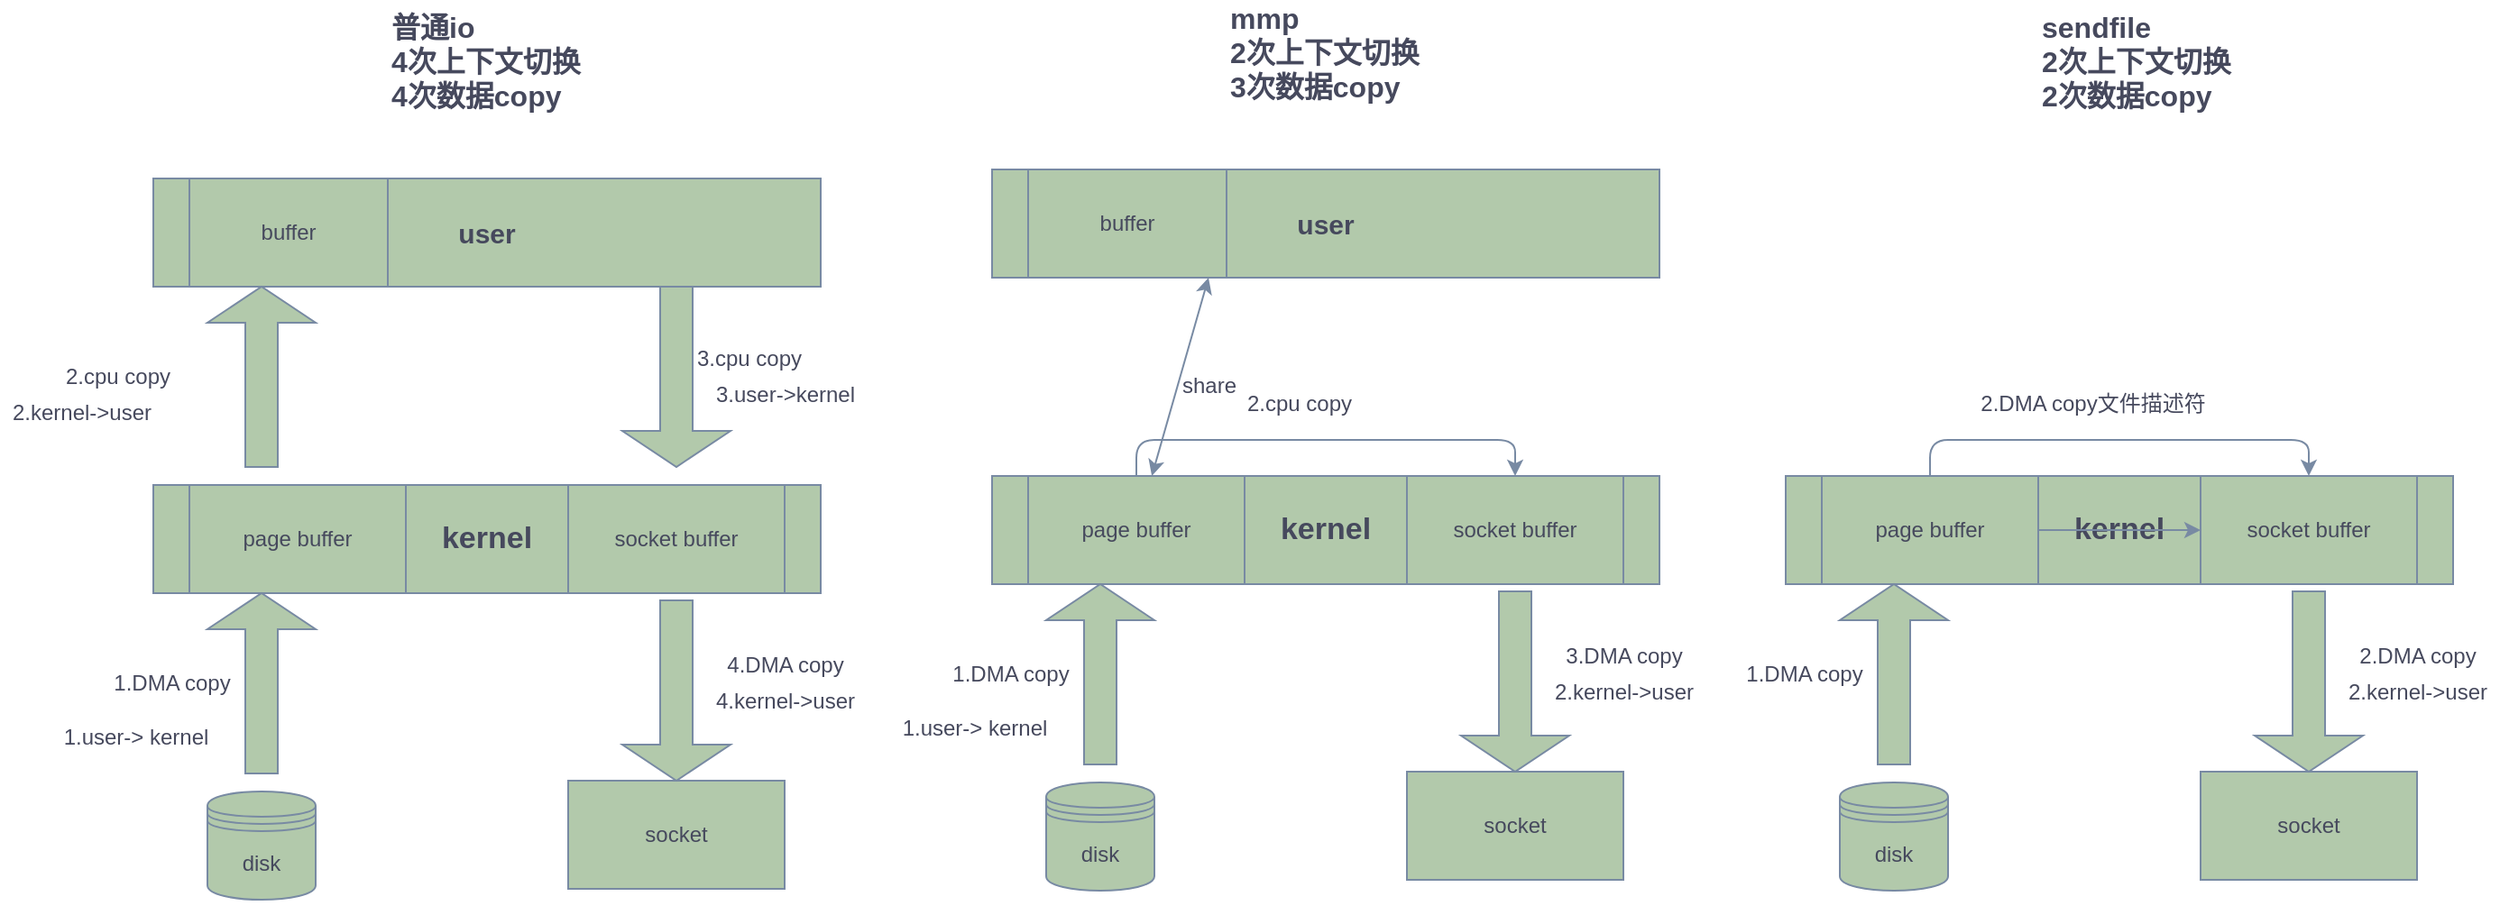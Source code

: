 <mxfile version="14.1.8" type="github">
  <diagram id="RCrtotf_OM2YPNhnRVai" name="Page-1">
    <mxGraphModel dx="1554" dy="1387" grid="1" gridSize="10" guides="1" tooltips="1" connect="1" arrows="1" fold="1" page="1" pageScale="1" pageWidth="1169" pageHeight="827" math="0" shadow="0">
      <root>
        <mxCell id="0" />
        <mxCell id="1" parent="0" />
        <mxCell id="_S2pbEpNZDqIVIiWVbUG-1" value="&lt;b&gt;&lt;font style=&quot;font-size: 17px&quot;&gt;kernel&lt;/font&gt;&lt;/b&gt;" style="rounded=0;whiteSpace=wrap;html=1;fillColor=#B2C9AB;strokeColor=#788AA3;fontColor=#46495D;" vertex="1" parent="1">
          <mxGeometry x="95" y="220" width="370" height="60" as="geometry" />
        </mxCell>
        <mxCell id="_S2pbEpNZDqIVIiWVbUG-2" value="&lt;b&gt;&lt;font style=&quot;font-size: 15px&quot;&gt;user&lt;/font&gt;&lt;/b&gt;" style="rounded=0;whiteSpace=wrap;html=1;fillColor=#B2C9AB;strokeColor=#788AA3;fontColor=#46495D;" vertex="1" parent="1">
          <mxGeometry x="95" y="50" width="370" height="60" as="geometry" />
        </mxCell>
        <mxCell id="_S2pbEpNZDqIVIiWVbUG-3" value="buffer" style="rounded=0;whiteSpace=wrap;html=1;fillColor=#B2C9AB;strokeColor=#788AA3;fontColor=#46495D;" vertex="1" parent="1">
          <mxGeometry x="115" y="50" width="110" height="60" as="geometry" />
        </mxCell>
        <mxCell id="_S2pbEpNZDqIVIiWVbUG-4" value="socket buffer" style="rounded=0;whiteSpace=wrap;html=1;fillColor=#B2C9AB;strokeColor=#788AA3;fontColor=#46495D;" vertex="1" parent="1">
          <mxGeometry x="325" y="220" width="120" height="60" as="geometry" />
        </mxCell>
        <mxCell id="_S2pbEpNZDqIVIiWVbUG-5" value="page buffer" style="rounded=0;whiteSpace=wrap;html=1;fillColor=#B2C9AB;strokeColor=#788AA3;fontColor=#46495D;" vertex="1" parent="1">
          <mxGeometry x="115" y="220" width="120" height="60" as="geometry" />
        </mxCell>
        <mxCell id="_S2pbEpNZDqIVIiWVbUG-7" value="socket" style="rounded=0;whiteSpace=wrap;html=1;fillColor=#B2C9AB;strokeColor=#788AA3;fontColor=#46495D;" vertex="1" parent="1">
          <mxGeometry x="325" y="384" width="120" height="60" as="geometry" />
        </mxCell>
        <mxCell id="_S2pbEpNZDqIVIiWVbUG-9" style="edgeStyle=orthogonalEdgeStyle;rounded=0;orthogonalLoop=1;jettySize=auto;html=1;exitX=0.5;exitY=1;exitDx=0;exitDy=0;exitPerimeter=0;strokeColor=#788AA3;fontColor=#46495D;" edge="1" parent="1">
          <mxGeometry relative="1" as="geometry">
            <mxPoint x="75" y="454" as="sourcePoint" />
            <mxPoint x="75" y="454" as="targetPoint" />
          </mxGeometry>
        </mxCell>
        <mxCell id="_S2pbEpNZDqIVIiWVbUG-10" value="disk" style="shape=datastore;whiteSpace=wrap;html=1;fillColor=#B2C9AB;strokeColor=#788AA3;fontColor=#46495D;" vertex="1" parent="1">
          <mxGeometry x="125" y="390" width="60" height="60" as="geometry" />
        </mxCell>
        <mxCell id="_S2pbEpNZDqIVIiWVbUG-11" value="" style="shape=singleArrow;direction=north;whiteSpace=wrap;html=1;fillColor=#B2C9AB;strokeColor=#788AA3;fontColor=#46495D;" vertex="1" parent="1">
          <mxGeometry x="125" y="280" width="60" height="100" as="geometry" />
        </mxCell>
        <mxCell id="_S2pbEpNZDqIVIiWVbUG-12" value="" style="shape=singleArrow;direction=south;whiteSpace=wrap;html=1;fillColor=#B2C9AB;strokeColor=#788AA3;fontColor=#46495D;" vertex="1" parent="1">
          <mxGeometry x="355" y="284" width="60" height="100" as="geometry" />
        </mxCell>
        <mxCell id="_S2pbEpNZDqIVIiWVbUG-13" value="" style="shape=singleArrow;direction=north;whiteSpace=wrap;html=1;fillColor=#B2C9AB;strokeColor=#788AA3;fontColor=#46495D;" vertex="1" parent="1">
          <mxGeometry x="125" y="110" width="60" height="100" as="geometry" />
        </mxCell>
        <mxCell id="_S2pbEpNZDqIVIiWVbUG-15" value="" style="shape=singleArrow;direction=south;whiteSpace=wrap;html=1;fillColor=#B2C9AB;strokeColor=#788AA3;fontColor=#46495D;" vertex="1" parent="1">
          <mxGeometry x="355" y="110" width="60" height="100" as="geometry" />
        </mxCell>
        <mxCell id="_S2pbEpNZDqIVIiWVbUG-16" value="1.DMA copy" style="text;html=1;align=center;verticalAlign=middle;resizable=0;points=[];autosize=1;fontColor=#46495D;" vertex="1" parent="1">
          <mxGeometry x="65" y="320" width="80" height="20" as="geometry" />
        </mxCell>
        <mxCell id="_S2pbEpNZDqIVIiWVbUG-17" value="2.cpu copy" style="text;html=1;align=center;verticalAlign=middle;resizable=0;points=[];autosize=1;fontColor=#46495D;" vertex="1" parent="1">
          <mxGeometry x="40" y="150" width="70" height="20" as="geometry" />
        </mxCell>
        <mxCell id="_S2pbEpNZDqIVIiWVbUG-18" value="3.cpu copy" style="text;html=1;align=center;verticalAlign=middle;resizable=0;points=[];autosize=1;fontColor=#46495D;" vertex="1" parent="1">
          <mxGeometry x="390" y="140" width="70" height="20" as="geometry" />
        </mxCell>
        <mxCell id="_S2pbEpNZDqIVIiWVbUG-19" value="4.DMA copy" style="text;html=1;align=center;verticalAlign=middle;resizable=0;points=[];autosize=1;fontColor=#46495D;" vertex="1" parent="1">
          <mxGeometry x="405" y="310" width="80" height="20" as="geometry" />
        </mxCell>
        <mxCell id="_S2pbEpNZDqIVIiWVbUG-20" value="1.user-&amp;gt; kernel" style="text;html=1;align=center;verticalAlign=middle;resizable=0;points=[];autosize=1;fontColor=#46495D;" vertex="1" parent="1">
          <mxGeometry x="35" y="350" width="100" height="20" as="geometry" />
        </mxCell>
        <mxCell id="_S2pbEpNZDqIVIiWVbUG-21" value="2.kernel-&amp;gt;user" style="text;html=1;align=center;verticalAlign=middle;resizable=0;points=[];autosize=1;fontColor=#46495D;" vertex="1" parent="1">
          <mxGeometry x="10" y="170" width="90" height="20" as="geometry" />
        </mxCell>
        <mxCell id="_S2pbEpNZDqIVIiWVbUG-22" value="3.user-&amp;gt;kernel" style="text;html=1;align=center;verticalAlign=middle;resizable=0;points=[];autosize=1;fontColor=#46495D;" vertex="1" parent="1">
          <mxGeometry x="400" y="160" width="90" height="20" as="geometry" />
        </mxCell>
        <mxCell id="_S2pbEpNZDqIVIiWVbUG-23" value="4.kernel-&amp;gt;user" style="text;html=1;align=center;verticalAlign=middle;resizable=0;points=[];autosize=1;fontColor=#46495D;" vertex="1" parent="1">
          <mxGeometry x="400" y="330" width="90" height="20" as="geometry" />
        </mxCell>
        <mxCell id="_S2pbEpNZDqIVIiWVbUG-24" value="&lt;b style=&quot;font-size: 16px&quot;&gt;&lt;font style=&quot;font-size: 16px&quot;&gt;普通io &lt;br&gt;4次上下文切换&lt;br&gt;&lt;/font&gt;&lt;/b&gt;&lt;div style=&quot;font-size: 16px&quot;&gt;&lt;b&gt;&lt;font style=&quot;font-size: 16px&quot;&gt;4次数据copy&lt;/font&gt;&lt;/b&gt;&lt;/div&gt;" style="text;html=1;align=left;verticalAlign=middle;resizable=0;points=[];autosize=1;fontColor=#46495D;" vertex="1" parent="1">
          <mxGeometry x="225" y="-40" width="120" height="50" as="geometry" />
        </mxCell>
        <mxCell id="_S2pbEpNZDqIVIiWVbUG-25" value="&lt;b&gt;&lt;font style=&quot;font-size: 17px&quot;&gt;kernel&lt;/font&gt;&lt;/b&gt;" style="rounded=0;whiteSpace=wrap;html=1;fillColor=#B2C9AB;strokeColor=#788AA3;fontColor=#46495D;" vertex="1" parent="1">
          <mxGeometry x="560" y="215" width="370" height="60" as="geometry" />
        </mxCell>
        <mxCell id="_S2pbEpNZDqIVIiWVbUG-26" value="&lt;b&gt;&lt;font style=&quot;font-size: 15px&quot;&gt;user&lt;/font&gt;&lt;/b&gt;" style="rounded=0;whiteSpace=wrap;html=1;fillColor=#B2C9AB;strokeColor=#788AA3;fontColor=#46495D;" vertex="1" parent="1">
          <mxGeometry x="560" y="45" width="370" height="60" as="geometry" />
        </mxCell>
        <mxCell id="_S2pbEpNZDqIVIiWVbUG-27" value="buffer" style="rounded=0;whiteSpace=wrap;html=1;fillColor=#B2C9AB;strokeColor=#788AA3;fontColor=#46495D;" vertex="1" parent="1">
          <mxGeometry x="580" y="45" width="110" height="60" as="geometry" />
        </mxCell>
        <mxCell id="_S2pbEpNZDqIVIiWVbUG-28" value="socket buffer" style="rounded=0;whiteSpace=wrap;html=1;fillColor=#B2C9AB;strokeColor=#788AA3;fontColor=#46495D;" vertex="1" parent="1">
          <mxGeometry x="790" y="215" width="120" height="60" as="geometry" />
        </mxCell>
        <mxCell id="_S2pbEpNZDqIVIiWVbUG-50" style="edgeStyle=orthogonalEdgeStyle;curved=0;rounded=1;sketch=0;orthogonalLoop=1;jettySize=auto;html=1;entryX=0.5;entryY=0;entryDx=0;entryDy=0;strokeColor=#788AA3;fillColor=#B2C9AB;fontColor=#46495D;exitX=0.5;exitY=0;exitDx=0;exitDy=0;" edge="1" parent="1" source="_S2pbEpNZDqIVIiWVbUG-29" target="_S2pbEpNZDqIVIiWVbUG-28">
          <mxGeometry relative="1" as="geometry" />
        </mxCell>
        <mxCell id="_S2pbEpNZDqIVIiWVbUG-29" value="page buffer" style="rounded=0;whiteSpace=wrap;html=1;fillColor=#B2C9AB;strokeColor=#788AA3;fontColor=#46495D;" vertex="1" parent="1">
          <mxGeometry x="580" y="215" width="120" height="60" as="geometry" />
        </mxCell>
        <mxCell id="_S2pbEpNZDqIVIiWVbUG-30" value="socket" style="rounded=0;whiteSpace=wrap;html=1;fillColor=#B2C9AB;strokeColor=#788AA3;fontColor=#46495D;" vertex="1" parent="1">
          <mxGeometry x="790" y="379" width="120" height="60" as="geometry" />
        </mxCell>
        <mxCell id="_S2pbEpNZDqIVIiWVbUG-31" style="edgeStyle=orthogonalEdgeStyle;rounded=0;orthogonalLoop=1;jettySize=auto;html=1;exitX=0.5;exitY=1;exitDx=0;exitDy=0;exitPerimeter=0;strokeColor=#788AA3;fontColor=#46495D;" edge="1" parent="1">
          <mxGeometry relative="1" as="geometry">
            <mxPoint x="540" y="449" as="sourcePoint" />
            <mxPoint x="540" y="449" as="targetPoint" />
          </mxGeometry>
        </mxCell>
        <mxCell id="_S2pbEpNZDqIVIiWVbUG-32" value="disk" style="shape=datastore;whiteSpace=wrap;html=1;fillColor=#B2C9AB;strokeColor=#788AA3;fontColor=#46495D;" vertex="1" parent="1">
          <mxGeometry x="590" y="385" width="60" height="60" as="geometry" />
        </mxCell>
        <mxCell id="_S2pbEpNZDqIVIiWVbUG-33" value="" style="shape=singleArrow;direction=north;whiteSpace=wrap;html=1;fillColor=#B2C9AB;strokeColor=#788AA3;fontColor=#46495D;" vertex="1" parent="1">
          <mxGeometry x="590" y="275" width="60" height="100" as="geometry" />
        </mxCell>
        <mxCell id="_S2pbEpNZDqIVIiWVbUG-34" value="" style="shape=singleArrow;direction=south;whiteSpace=wrap;html=1;fillColor=#B2C9AB;strokeColor=#788AA3;fontColor=#46495D;" vertex="1" parent="1">
          <mxGeometry x="820" y="279" width="60" height="100" as="geometry" />
        </mxCell>
        <mxCell id="_S2pbEpNZDqIVIiWVbUG-37" value="1.DMA copy" style="text;html=1;align=center;verticalAlign=middle;resizable=0;points=[];autosize=1;fontColor=#46495D;" vertex="1" parent="1">
          <mxGeometry x="530" y="315" width="80" height="20" as="geometry" />
        </mxCell>
        <mxCell id="_S2pbEpNZDqIVIiWVbUG-40" value="3.DMA copy" style="text;html=1;align=center;verticalAlign=middle;resizable=0;points=[];autosize=1;fontColor=#46495D;" vertex="1" parent="1">
          <mxGeometry x="870" y="305" width="80" height="20" as="geometry" />
        </mxCell>
        <mxCell id="_S2pbEpNZDqIVIiWVbUG-41" value="1.user-&amp;gt; kernel" style="text;html=1;align=center;verticalAlign=middle;resizable=0;points=[];autosize=1;fontColor=#46495D;" vertex="1" parent="1">
          <mxGeometry x="500" y="345" width="100" height="20" as="geometry" />
        </mxCell>
        <mxCell id="_S2pbEpNZDqIVIiWVbUG-44" value="2.kernel-&amp;gt;user" style="text;html=1;align=center;verticalAlign=middle;resizable=0;points=[];autosize=1;fontColor=#46495D;" vertex="1" parent="1">
          <mxGeometry x="865" y="325" width="90" height="20" as="geometry" />
        </mxCell>
        <mxCell id="_S2pbEpNZDqIVIiWVbUG-45" value="&lt;b style=&quot;font-size: 16px&quot;&gt;&lt;font style=&quot;font-size: 16px&quot;&gt;mmp&lt;br&gt;2次上下文切换&lt;br&gt;&lt;/font&gt;&lt;/b&gt;&lt;div style=&quot;font-size: 16px&quot;&gt;&lt;b&gt;&lt;font style=&quot;font-size: 16px&quot;&gt;3次数据copy&lt;/font&gt;&lt;/b&gt;&lt;/div&gt;" style="text;html=1;align=left;verticalAlign=middle;resizable=0;points=[];autosize=1;fontColor=#46495D;" vertex="1" parent="1">
          <mxGeometry x="690" y="-45" width="120" height="50" as="geometry" />
        </mxCell>
        <mxCell id="_S2pbEpNZDqIVIiWVbUG-47" value="" style="endArrow=classic;startArrow=classic;html=1;strokeColor=#788AA3;fillColor=#B2C9AB;fontColor=#46495D;" edge="1" parent="1" source="_S2pbEpNZDqIVIiWVbUG-29">
          <mxGeometry width="50" height="50" relative="1" as="geometry">
            <mxPoint x="630" y="155" as="sourcePoint" />
            <mxPoint x="680" y="105" as="targetPoint" />
          </mxGeometry>
        </mxCell>
        <mxCell id="_S2pbEpNZDqIVIiWVbUG-48" value="share" style="text;html=1;align=center;verticalAlign=middle;resizable=0;points=[];autosize=1;fontColor=#46495D;" vertex="1" parent="1">
          <mxGeometry x="655" y="155" width="50" height="20" as="geometry" />
        </mxCell>
        <mxCell id="_S2pbEpNZDqIVIiWVbUG-51" value="2.cpu copy" style="text;html=1;align=center;verticalAlign=middle;resizable=0;points=[];autosize=1;fontColor=#46495D;" vertex="1" parent="1">
          <mxGeometry x="695" y="165" width="70" height="20" as="geometry" />
        </mxCell>
        <mxCell id="_S2pbEpNZDqIVIiWVbUG-52" value="&lt;b&gt;&lt;font style=&quot;font-size: 17px&quot;&gt;kernel&lt;/font&gt;&lt;/b&gt;" style="rounded=0;whiteSpace=wrap;html=1;fillColor=#B2C9AB;strokeColor=#788AA3;fontColor=#46495D;" vertex="1" parent="1">
          <mxGeometry x="1000" y="215" width="370" height="60" as="geometry" />
        </mxCell>
        <mxCell id="_S2pbEpNZDqIVIiWVbUG-55" value="socket buffer" style="rounded=0;whiteSpace=wrap;html=1;fillColor=#B2C9AB;strokeColor=#788AA3;fontColor=#46495D;" vertex="1" parent="1">
          <mxGeometry x="1230" y="215" width="120" height="60" as="geometry" />
        </mxCell>
        <mxCell id="_S2pbEpNZDqIVIiWVbUG-56" style="edgeStyle=orthogonalEdgeStyle;curved=0;rounded=1;sketch=0;orthogonalLoop=1;jettySize=auto;html=1;entryX=0.5;entryY=0;entryDx=0;entryDy=0;strokeColor=#788AA3;fillColor=#B2C9AB;fontColor=#46495D;exitX=0.5;exitY=0;exitDx=0;exitDy=0;" edge="1" parent="1" source="_S2pbEpNZDqIVIiWVbUG-57" target="_S2pbEpNZDqIVIiWVbUG-55">
          <mxGeometry relative="1" as="geometry" />
        </mxCell>
        <mxCell id="_S2pbEpNZDqIVIiWVbUG-72" value="" style="edgeStyle=orthogonalEdgeStyle;curved=0;rounded=1;sketch=0;orthogonalLoop=1;jettySize=auto;html=1;strokeColor=#788AA3;fillColor=#B2C9AB;fontColor=#46495D;" edge="1" parent="1" source="_S2pbEpNZDqIVIiWVbUG-57" target="_S2pbEpNZDqIVIiWVbUG-55">
          <mxGeometry relative="1" as="geometry" />
        </mxCell>
        <mxCell id="_S2pbEpNZDqIVIiWVbUG-57" value="page buffer" style="rounded=0;whiteSpace=wrap;html=1;fillColor=#B2C9AB;strokeColor=#788AA3;fontColor=#46495D;" vertex="1" parent="1">
          <mxGeometry x="1020" y="215" width="120" height="60" as="geometry" />
        </mxCell>
        <mxCell id="_S2pbEpNZDqIVIiWVbUG-58" value="socket" style="rounded=0;whiteSpace=wrap;html=1;fillColor=#B2C9AB;strokeColor=#788AA3;fontColor=#46495D;" vertex="1" parent="1">
          <mxGeometry x="1230" y="379" width="120" height="60" as="geometry" />
        </mxCell>
        <mxCell id="_S2pbEpNZDqIVIiWVbUG-59" style="edgeStyle=orthogonalEdgeStyle;rounded=0;orthogonalLoop=1;jettySize=auto;html=1;exitX=0.5;exitY=1;exitDx=0;exitDy=0;exitPerimeter=0;strokeColor=#788AA3;fontColor=#46495D;" edge="1" parent="1">
          <mxGeometry relative="1" as="geometry">
            <mxPoint x="980" y="449" as="sourcePoint" />
            <mxPoint x="980" y="449" as="targetPoint" />
          </mxGeometry>
        </mxCell>
        <mxCell id="_S2pbEpNZDqIVIiWVbUG-60" value="disk" style="shape=datastore;whiteSpace=wrap;html=1;fillColor=#B2C9AB;strokeColor=#788AA3;fontColor=#46495D;" vertex="1" parent="1">
          <mxGeometry x="1030" y="385" width="60" height="60" as="geometry" />
        </mxCell>
        <mxCell id="_S2pbEpNZDqIVIiWVbUG-61" value="" style="shape=singleArrow;direction=north;whiteSpace=wrap;html=1;fillColor=#B2C9AB;strokeColor=#788AA3;fontColor=#46495D;" vertex="1" parent="1">
          <mxGeometry x="1030" y="275" width="60" height="100" as="geometry" />
        </mxCell>
        <mxCell id="_S2pbEpNZDqIVIiWVbUG-62" value="" style="shape=singleArrow;direction=south;whiteSpace=wrap;html=1;fillColor=#B2C9AB;strokeColor=#788AA3;fontColor=#46495D;" vertex="1" parent="1">
          <mxGeometry x="1260" y="279" width="60" height="100" as="geometry" />
        </mxCell>
        <mxCell id="_S2pbEpNZDqIVIiWVbUG-63" value="1.DMA copy" style="text;html=1;align=center;verticalAlign=middle;resizable=0;points=[];autosize=1;fontColor=#46495D;" vertex="1" parent="1">
          <mxGeometry x="970" y="315" width="80" height="20" as="geometry" />
        </mxCell>
        <mxCell id="_S2pbEpNZDqIVIiWVbUG-64" value="2.DMA copy" style="text;html=1;align=center;verticalAlign=middle;resizable=0;points=[];autosize=1;fontColor=#46495D;" vertex="1" parent="1">
          <mxGeometry x="1310" y="305" width="80" height="20" as="geometry" />
        </mxCell>
        <mxCell id="_S2pbEpNZDqIVIiWVbUG-65" value="2.kernel-&amp;gt;user" style="text;html=1;align=center;verticalAlign=middle;resizable=0;points=[];autosize=1;fontColor=#46495D;" vertex="1" parent="1">
          <mxGeometry x="1305" y="325" width="90" height="20" as="geometry" />
        </mxCell>
        <mxCell id="_S2pbEpNZDqIVIiWVbUG-66" value="&lt;b style=&quot;font-size: 16px&quot;&gt;&lt;font style=&quot;font-size: 16px&quot;&gt;sendfile&lt;br&gt;2次上下文切换&lt;br&gt;&lt;/font&gt;&lt;/b&gt;&lt;div style=&quot;font-size: 16px&quot;&gt;&lt;b&gt;&lt;font style=&quot;font-size: 16px&quot;&gt;2次数据copy&lt;/font&gt;&lt;/b&gt;&lt;/div&gt;" style="text;html=1;align=left;verticalAlign=middle;resizable=0;points=[];autosize=1;fontColor=#46495D;" vertex="1" parent="1">
          <mxGeometry x="1140" y="-40" width="120" height="50" as="geometry" />
        </mxCell>
        <mxCell id="_S2pbEpNZDqIVIiWVbUG-69" value="2.DMA copy文件描述符" style="text;html=1;align=center;verticalAlign=middle;resizable=0;points=[];autosize=1;fontColor=#46495D;" vertex="1" parent="1">
          <mxGeometry x="1100" y="165" width="140" height="20" as="geometry" />
        </mxCell>
      </root>
    </mxGraphModel>
  </diagram>
</mxfile>
